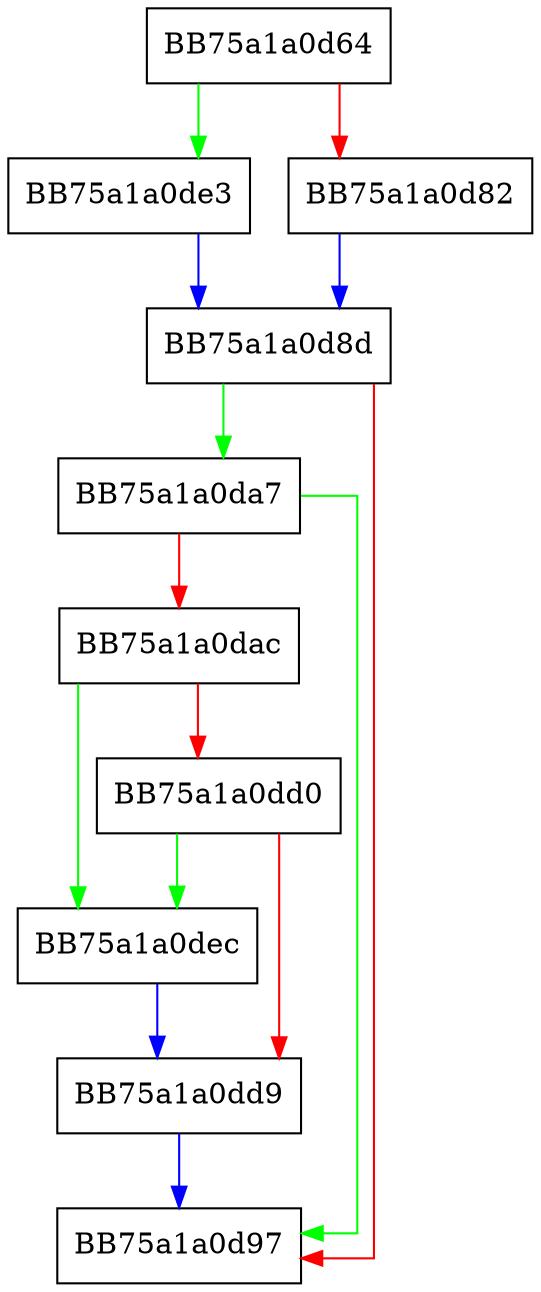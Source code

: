 digraph pea_set_attrib_ex {
  node [shape="box"];
  graph [splines=ortho];
  BB75a1a0d64 -> BB75a1a0de3 [color="green"];
  BB75a1a0d64 -> BB75a1a0d82 [color="red"];
  BB75a1a0d82 -> BB75a1a0d8d [color="blue"];
  BB75a1a0d8d -> BB75a1a0da7 [color="green"];
  BB75a1a0d8d -> BB75a1a0d97 [color="red"];
  BB75a1a0da7 -> BB75a1a0d97 [color="green"];
  BB75a1a0da7 -> BB75a1a0dac [color="red"];
  BB75a1a0dac -> BB75a1a0dec [color="green"];
  BB75a1a0dac -> BB75a1a0dd0 [color="red"];
  BB75a1a0dd0 -> BB75a1a0dec [color="green"];
  BB75a1a0dd0 -> BB75a1a0dd9 [color="red"];
  BB75a1a0dd9 -> BB75a1a0d97 [color="blue"];
  BB75a1a0de3 -> BB75a1a0d8d [color="blue"];
  BB75a1a0dec -> BB75a1a0dd9 [color="blue"];
}